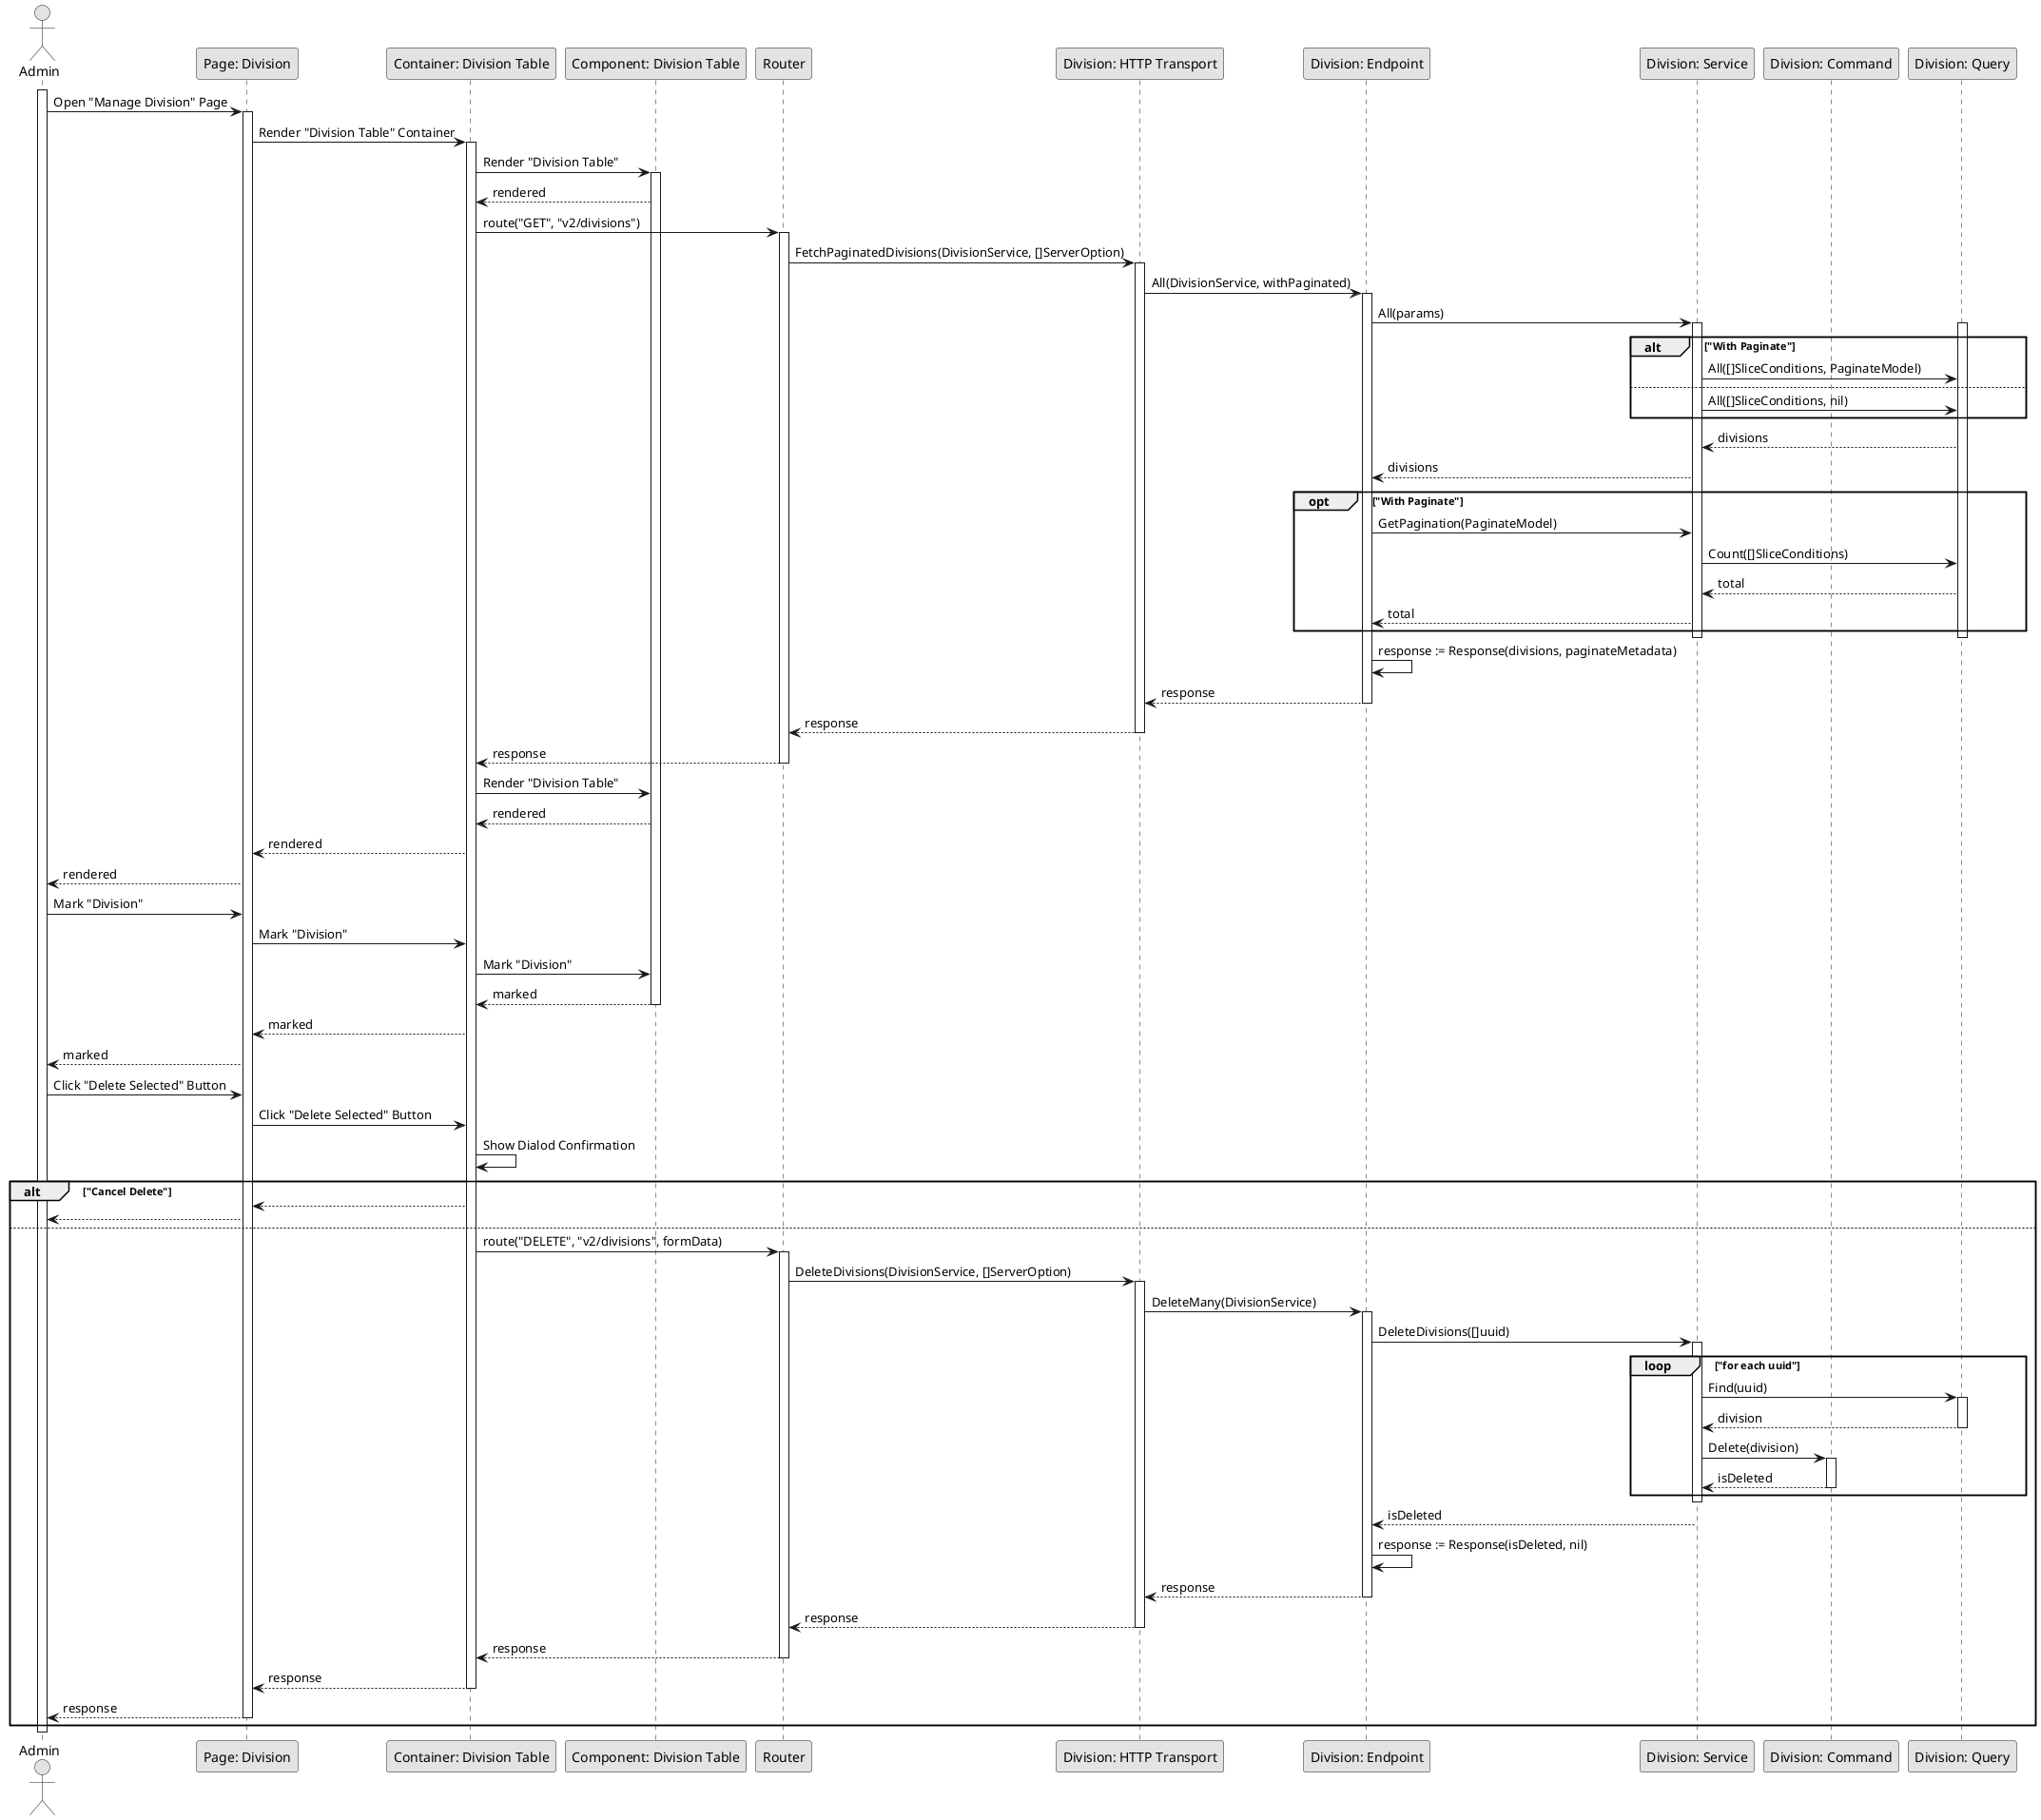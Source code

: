 @startuml DeleteDivision

skinparam Monochrome true
skinparam Shadowing false

actor Admin
participant "Page: Division" as DivisionPage
participant "Container: Division Table" as DivisionTableContainer
participant "Component: Division Table" as DivisionTable
participant "Router" as Router
participant "Division: HTTP Transport" as DivisionHTTPTransport
participant "Division: Endpoint" as DivisionEndpoint
participant "Division: Service" as DivisionService
participant "Division: Command" as DivisionCommand
participant "Division: Query" as DivisionQuery

activate Admin

Admin->DivisionPage: Open "Manage Division" Page
activate DivisionPage
DivisionPage->DivisionTableContainer: Render "Division Table" Container
activate DivisionTableContainer
DivisionTableContainer->DivisionTable: Render "Division Table"
activate DivisionTable
DivisionTable-->DivisionTableContainer: rendered
DivisionTableContainer->Router: route("GET", "v2/divisions")
activate Router
Router->DivisionHTTPTransport: FetchPaginatedDivisions(DivisionService, []ServerOption)
activate DivisionHTTPTransport
DivisionHTTPTransport->DivisionEndpoint: All(DivisionService, withPaginated)
activate DivisionEndpoint
DivisionEndpoint->DivisionService: All(params)

activate DivisionService
activate DivisionQuery
alt "With Paginate"
    DivisionService->DivisionQuery: All([]SliceConditions, PaginateModel)
else
    DivisionService->DivisionQuery: All([]SliceConditions, nil)
end
DivisionQuery-->DivisionService: divisions
DivisionService-->DivisionEndpoint: divisions

opt "With Paginate"
    DivisionEndpoint->DivisionService: GetPagination(PaginateModel)
    DivisionService->DivisionQuery: Count([]SliceConditions)
    DivisionQuery-->DivisionService: total
    DivisionService-->DivisionEndpoint: total
end
deactivate DivisionQuery
deactivate DivisionService

DivisionEndpoint->DivisionEndpoint: response := Response(divisions, paginateMetadata)
DivisionEndpoint-->DivisionHTTPTransport: response
deactivate DivisionEndpoint
DivisionHTTPTransport-->Router: response
deactivate DivisionHTTPTransport
Router-->DivisionTableContainer: response
deactivate Router
DivisionTableContainer->DivisionTable: Render "Division Table"
DivisionTable-->DivisionTableContainer: rendered
DivisionTableContainer-->DivisionPage: rendered
DivisionPage-->Admin: rendered

Admin->DivisionPage: Mark "Division"
DivisionPage->DivisionTableContainer: Mark "Division"
DivisionTableContainer->DivisionTable: Mark "Division"
DivisionTable-->DivisionTableContainer: marked
deactivate DivisionTable
DivisionTableContainer-->DivisionPage: marked
DivisionPage-->Admin: marked

Admin->DivisionPage: Click "Delete Selected" Button
DivisionPage->DivisionTableContainer: Click "Delete Selected" Button
DivisionTableContainer->DivisionTableContainer: Show Dialod Confirmation

alt "Cancel Delete"
    DivisionTableContainer-->DivisionPage
    DivisionPage-->Admin
else
    DivisionTableContainer->Router: route("DELETE", "v2/divisions", formData)
    activate Router
    Router->DivisionHTTPTransport: DeleteDivisions(DivisionService, []ServerOption)
    activate DivisionHTTPTransport
    DivisionHTTPTransport->DivisionEndpoint: DeleteMany(DivisionService)
    activate DivisionEndpoint
    DivisionEndpoint->DivisionService: DeleteDivisions([]uuid)

    activate DivisionService
    loop "for each uuid"
        DivisionService->DivisionQuery: Find(uuid)
        activate DivisionQuery
        DivisionQuery-->DivisionService: division
        deactivate DivisionQuery

        DivisionService->DivisionCommand: Delete(division)
        activate DivisionCommand
        DivisionCommand-->DivisionService: isDeleted
        deactivate DivisionCommand
    end
    deactivate DivisionService
    DivisionService-->DivisionEndpoint: isDeleted
    DivisionEndpoint->DivisionEndpoint: response := Response(isDeleted, nil)
    DivisionEndpoint-->DivisionHTTPTransport: response
    deactivate DivisionEndpoint
    DivisionHTTPTransport-->Router: response
    deactivate DivisionHTTPTransport
    Router-->DivisionTableContainer: response
    deactivate Router
    DivisionTableContainer-->DivisionPage: response
    deactivate DivisionTableContainer
    DivisionPage-->Admin: response
    deactivate DivisionPage
end

deactivate Admin

@enduml